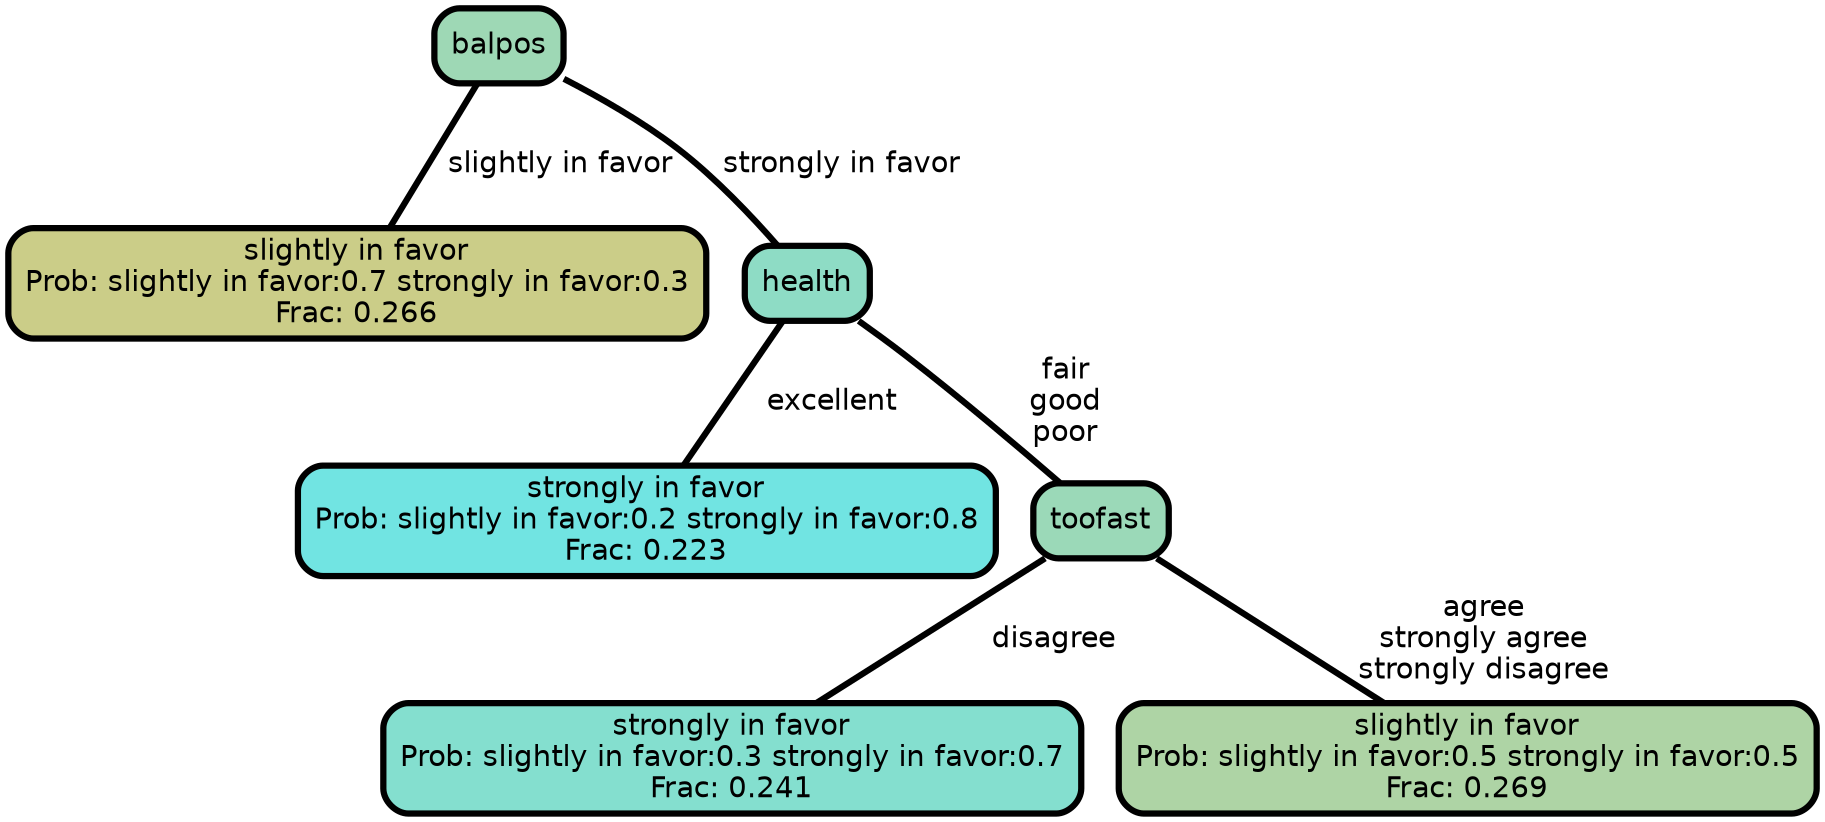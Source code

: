 graph Tree {
node [shape=box, style="filled, rounded",color="black",penwidth="3",fontcolor="black",                 fontname=helvetica] ;
graph [ranksep="0 equally", splines=straight,                 bgcolor=transparent, dpi=200] ;
edge [fontname=helvetica, color=black] ;
0 [label="slightly in favor
Prob: slightly in favor:0.7 strongly in favor:0.3
Frac: 0.266", fillcolor="#cbcd88"] ;
1 [label="balpos", fillcolor="#9ed8b5"] ;
2 [label="strongly in favor
Prob: slightly in favor:0.2 strongly in favor:0.8
Frac: 0.223", fillcolor="#71e4e2"] ;
3 [label="health", fillcolor="#8edcc5"] ;
4 [label="strongly in favor
Prob: slightly in favor:0.3 strongly in favor:0.7
Frac: 0.241", fillcolor="#84dfcf"] ;
5 [label="toofast", fillcolor="#9bd9b8"] ;
6 [label="slightly in favor
Prob: slightly in favor:0.5 strongly in favor:0.5
Frac: 0.269", fillcolor="#aed4a5"] ;
1 -- 0 [label=" slightly in favor",penwidth=3] ;
1 -- 3 [label=" strongly in favor",penwidth=3] ;
3 -- 2 [label=" excellent",penwidth=3] ;
3 -- 5 [label=" fair\n good\n poor",penwidth=3] ;
5 -- 4 [label=" disagree",penwidth=3] ;
5 -- 6 [label=" agree\n strongly agree\n strongly disagree",penwidth=3] ;
{rank = same;}}